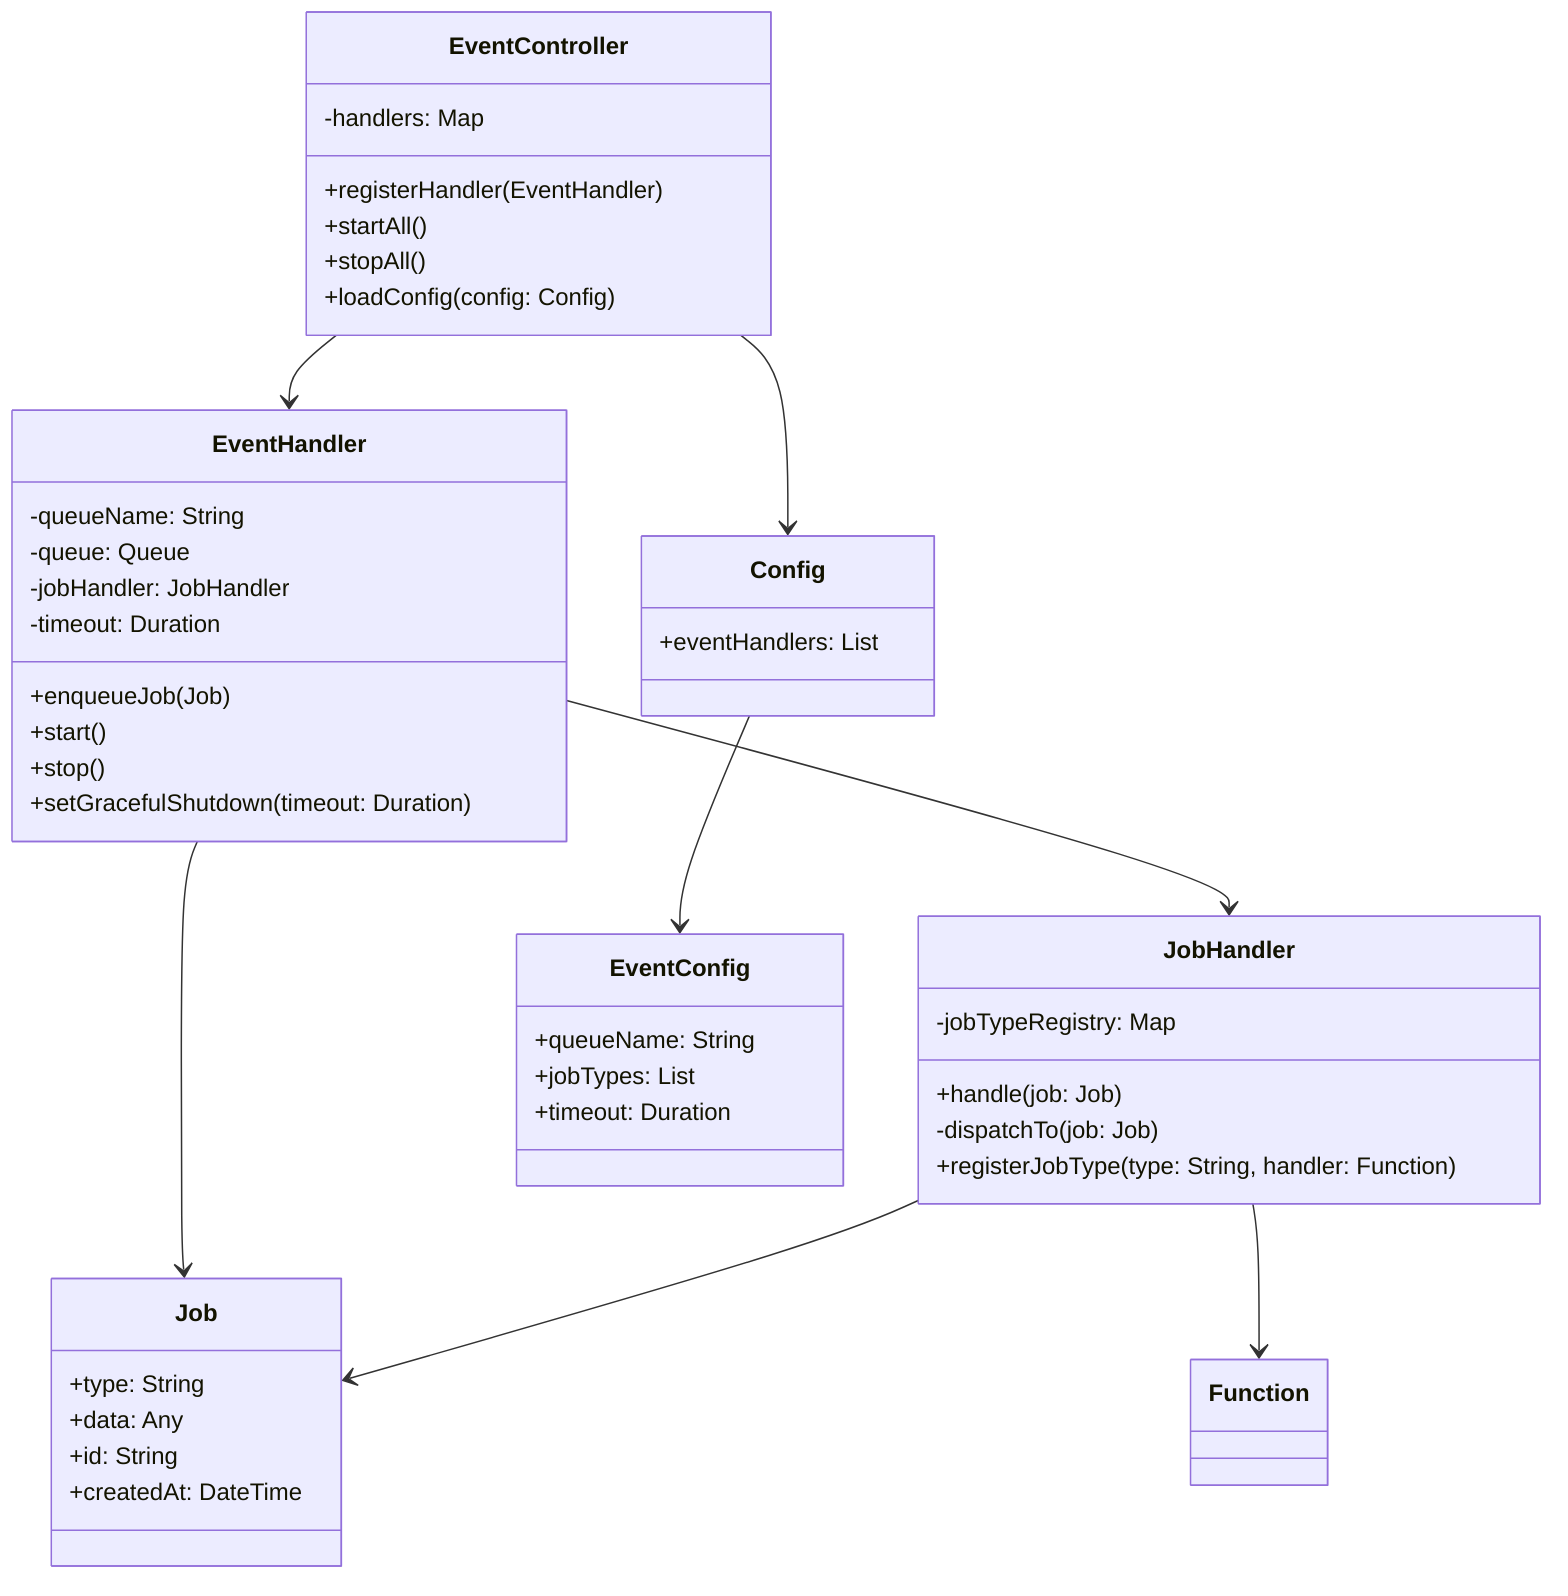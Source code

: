 classDiagram
direction TB
    class EventController {
	    -handlers: Map
	    +registerHandler(EventHandler)
	    +startAll()
	    +stopAll()
	    +loadConfig(config: Config)
    }

    class EventHandler {
	    -queueName: String
	    -queue: Queue
	    -jobHandler: JobHandler
	    -timeout: Duration
	    +enqueueJob(Job)
	    +start()
	    +stop()
	    +setGracefulShutdown(timeout: Duration)
    }

    class JobHandler {
	    -jobTypeRegistry: Map
	    +handle(job: Job)
	    -dispatchTo(job: Job)
	    +registerJobType(type: String, handler: Function)
    }

    class Job {
	    +type: String
	    +data: Any
	    +id: String
	    +createdAt: DateTime
    }

    class Config {
	    +eventHandlers: List
    }

    class EventConfig {
	    +queueName: String
	    +jobTypes: List
	    +timeout: Duration
    }

    class Function {
    }

    EventController --> EventHandler
    EventController --> Config
    Config --> EventConfig
    EventHandler --> JobHandler
    EventHandler --> Job
    JobHandler --> Job
    JobHandler --> Function